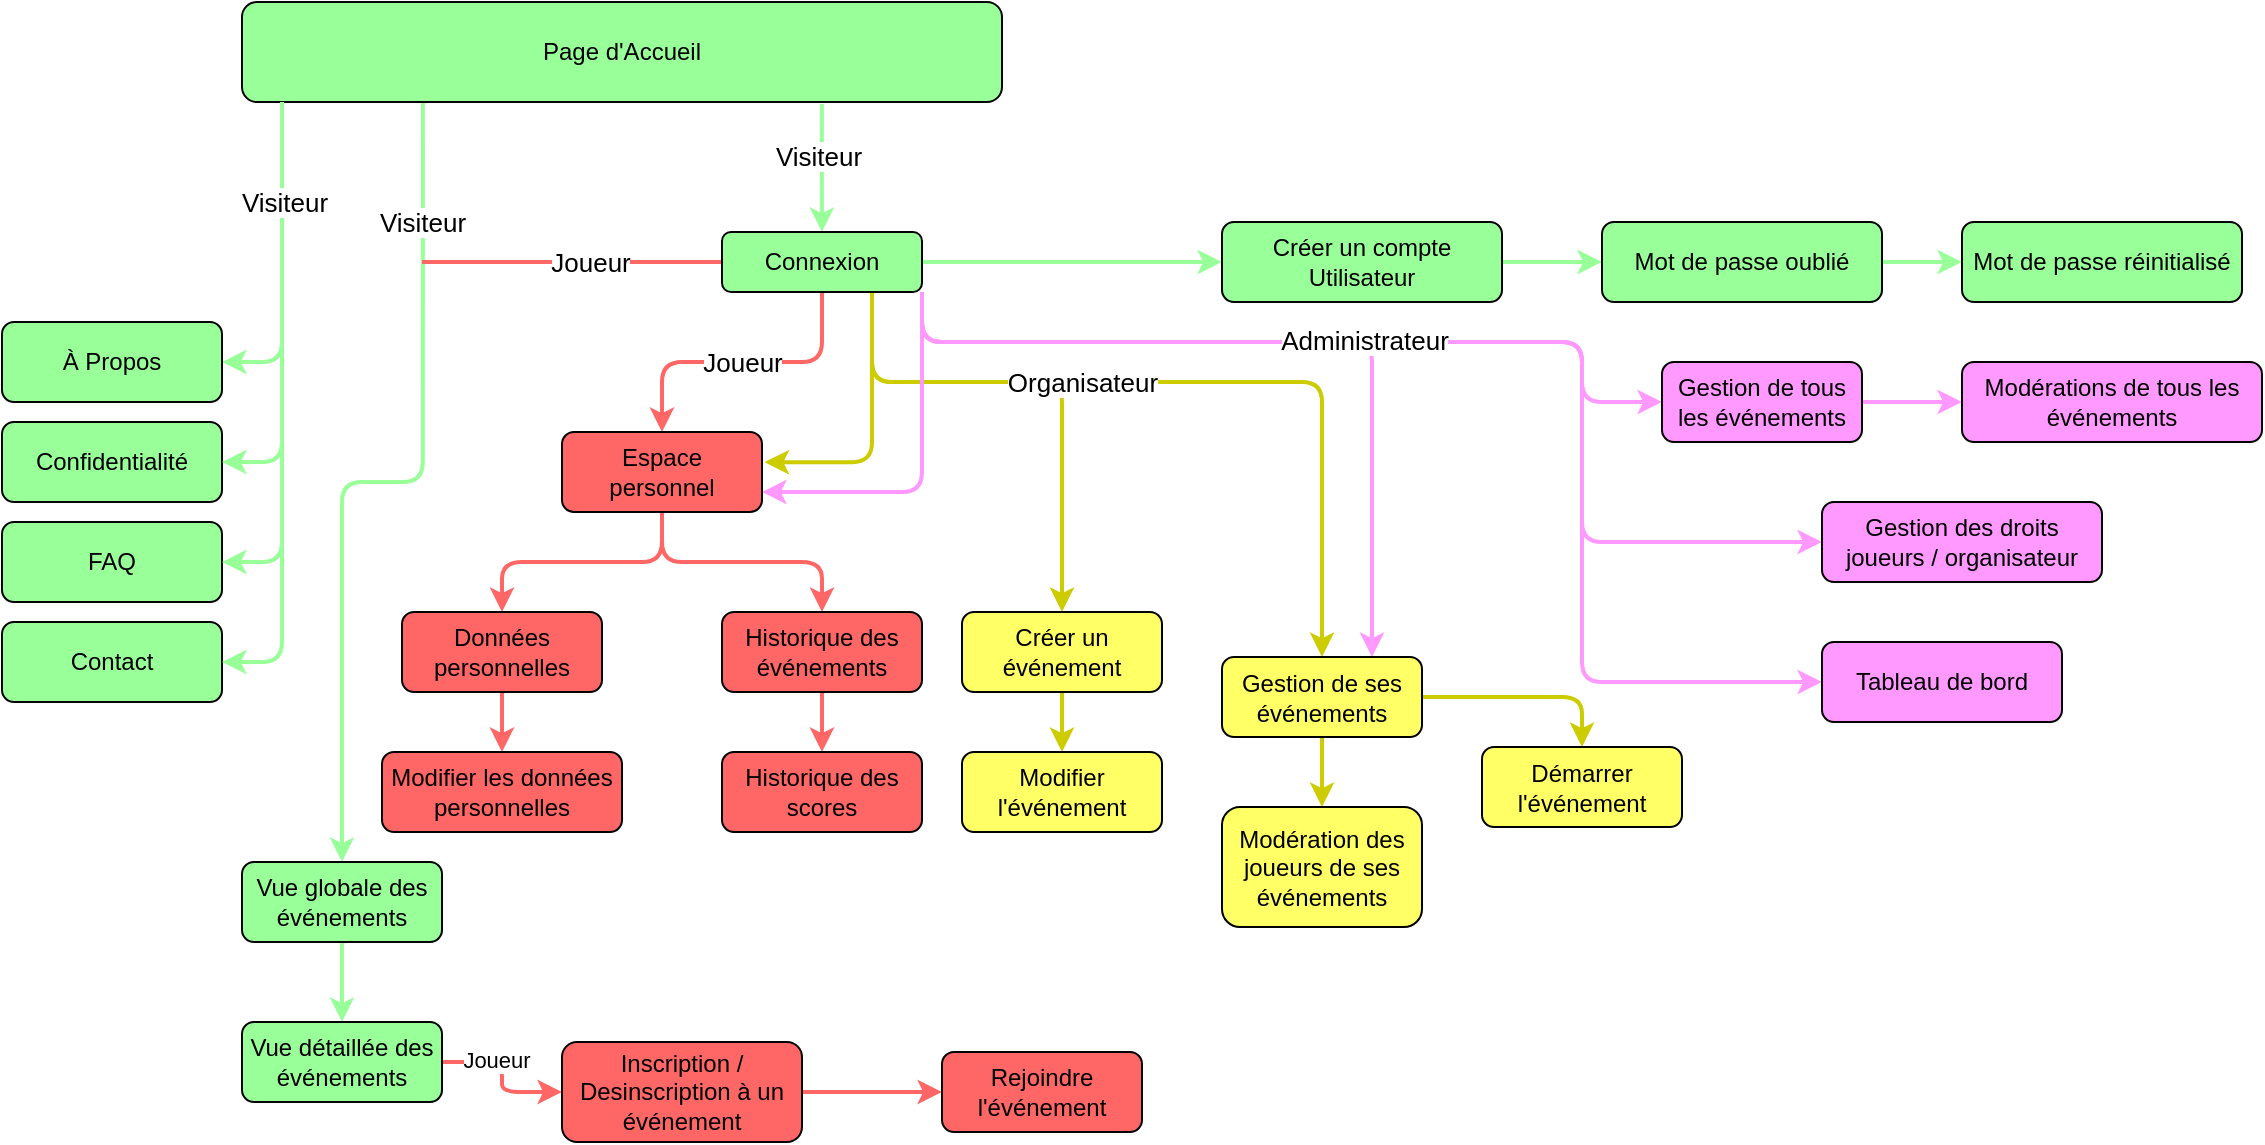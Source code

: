 <mxfile version="26.0.3">
  <diagram name="Page-1" id="fYaO_7uf7pz5zZ4xXS6A">
    <mxGraphModel dx="1434" dy="772" grid="1" gridSize="10" guides="1" tooltips="1" connect="1" arrows="1" fold="1" page="1" pageScale="1" pageWidth="827" pageHeight="1169" math="0" shadow="0">
      <root>
        <mxCell id="0" />
        <mxCell id="1" parent="0" />
        <mxCell id="9VrtbJm_BeBLOcRpWGuh-8" style="edgeStyle=orthogonalEdgeStyle;rounded=1;orthogonalLoop=1;jettySize=auto;html=1;entryX=1;entryY=0.5;entryDx=0;entryDy=0;curved=0;strokeWidth=2;strokeColor=light-dark(#99FF99,#EDEDED);" parent="1" target="9VrtbJm_BeBLOcRpWGuh-2" edge="1">
          <mxGeometry relative="1" as="geometry">
            <mxPoint x="200" y="70" as="sourcePoint" />
            <Array as="points">
              <mxPoint x="200" y="200" />
            </Array>
          </mxGeometry>
        </mxCell>
        <mxCell id="9VrtbJm_BeBLOcRpWGuh-26" style="edgeStyle=orthogonalEdgeStyle;rounded=1;orthogonalLoop=1;jettySize=auto;html=1;exitX=0.238;exitY=0.988;exitDx=0;exitDy=0;entryX=0.5;entryY=0;entryDx=0;entryDy=0;strokeColor=light-dark(#99FF99,#EDEDED);curved=0;strokeWidth=2;exitPerimeter=0;" parent="1" source="9VrtbJm_BeBLOcRpWGuh-1" target="9VrtbJm_BeBLOcRpWGuh-19" edge="1">
          <mxGeometry relative="1" as="geometry" />
        </mxCell>
        <mxCell id="9VrtbJm_BeBLOcRpWGuh-28" value="&lt;span style=&quot;font-size: 13px;&quot;&gt;Visiteur&lt;/span&gt;" style="edgeLabel;html=1;align=center;verticalAlign=middle;resizable=0;points=[];" parent="9VrtbJm_BeBLOcRpWGuh-26" vertex="1" connectable="0">
          <mxGeometry x="-0.595" y="-1" relative="1" as="geometry">
            <mxPoint y="-25" as="offset" />
          </mxGeometry>
        </mxCell>
        <mxCell id="9VrtbJm_BeBLOcRpWGuh-29" style="edgeStyle=orthogonalEdgeStyle;rounded=1;orthogonalLoop=1;jettySize=auto;html=1;exitX=0.763;exitY=1.02;exitDx=0;exitDy=0;entryX=0.5;entryY=0;entryDx=0;entryDy=0;curved=0;strokeWidth=2;strokeColor=light-dark(#99FF99,#EDEDED);exitPerimeter=0;" parent="1" source="9VrtbJm_BeBLOcRpWGuh-1" target="9VrtbJm_BeBLOcRpWGuh-15" edge="1">
          <mxGeometry relative="1" as="geometry" />
        </mxCell>
        <mxCell id="9VrtbJm_BeBLOcRpWGuh-35" value="&lt;span style=&quot;font-size: 13px;&quot;&gt;Visiteur&lt;/span&gt;" style="edgeLabel;html=1;align=center;verticalAlign=middle;resizable=0;points=[];" parent="9VrtbJm_BeBLOcRpWGuh-29" vertex="1" connectable="0">
          <mxGeometry x="-0.199" y="-2" relative="1" as="geometry">
            <mxPoint as="offset" />
          </mxGeometry>
        </mxCell>
        <mxCell id="9VrtbJm_BeBLOcRpWGuh-1" value="Page d&#39;Accueil" style="rounded=1;whiteSpace=wrap;html=1;fillColor=#99FF99;strokeColor=light-dark(#000000,#EDEDED);" parent="1" vertex="1">
          <mxGeometry x="180" y="20" width="380" height="50" as="geometry" />
        </mxCell>
        <mxCell id="9VrtbJm_BeBLOcRpWGuh-2" value="&lt;font face=&quot;Helvetica&quot; style=&quot;&quot;&gt;&lt;font style=&quot;color: rgb(0, 0, 0);&quot;&gt;À Propos&lt;/font&gt;&lt;/font&gt;" style="rounded=1;whiteSpace=wrap;html=1;fillColor=#99FF99;" parent="1" vertex="1">
          <mxGeometry x="60" y="180" width="110" height="40" as="geometry" />
        </mxCell>
        <mxCell id="9VrtbJm_BeBLOcRpWGuh-3" value="&lt;font face=&quot;Helvetica&quot; style=&quot;&quot;&gt;&lt;font style=&quot;color: rgb(0, 0, 0);&quot;&gt;Confidentialité&lt;/font&gt;&lt;/font&gt;" style="rounded=1;whiteSpace=wrap;html=1;fillColor=#99FF99;" parent="1" vertex="1">
          <mxGeometry x="60" y="230" width="110" height="40" as="geometry" />
        </mxCell>
        <mxCell id="9VrtbJm_BeBLOcRpWGuh-4" value="&lt;font face=&quot;Helvetica&quot; style=&quot;&quot;&gt;&lt;font style=&quot;color: rgb(0, 0, 0);&quot;&gt;FAQ&lt;/font&gt;&lt;/font&gt;" style="rounded=1;whiteSpace=wrap;html=1;fillColor=#99FF99;" parent="1" vertex="1">
          <mxGeometry x="60" y="280" width="110" height="40" as="geometry" />
        </mxCell>
        <mxCell id="9VrtbJm_BeBLOcRpWGuh-5" value="&lt;font face=&quot;Helvetica&quot; style=&quot;&quot;&gt;&lt;font style=&quot;color: rgb(0, 0, 0);&quot;&gt;Contact&lt;/font&gt;&lt;/font&gt;" style="rounded=1;whiteSpace=wrap;html=1;fillColor=#99FF99;" parent="1" vertex="1">
          <mxGeometry x="60" y="330" width="110" height="40" as="geometry" />
        </mxCell>
        <mxCell id="9VrtbJm_BeBLOcRpWGuh-9" style="edgeStyle=orthogonalEdgeStyle;rounded=1;orthogonalLoop=1;jettySize=auto;html=1;entryX=1;entryY=0.5;entryDx=0;entryDy=0;curved=0;strokeWidth=2;strokeColor=light-dark(#99FF99,#EDEDED);" parent="1" target="9VrtbJm_BeBLOcRpWGuh-3" edge="1">
          <mxGeometry relative="1" as="geometry">
            <mxPoint x="200" y="70" as="sourcePoint" />
            <mxPoint x="220" y="330" as="targetPoint" />
            <Array as="points">
              <mxPoint x="200" y="70" />
              <mxPoint x="200" y="250" />
            </Array>
          </mxGeometry>
        </mxCell>
        <mxCell id="9VrtbJm_BeBLOcRpWGuh-10" style="edgeStyle=orthogonalEdgeStyle;rounded=1;orthogonalLoop=1;jettySize=auto;html=1;entryX=1;entryY=0.5;entryDx=0;entryDy=0;curved=0;strokeWidth=2;strokeColor=light-dark(#99FF99,#EDEDED);" parent="1" edge="1">
          <mxGeometry relative="1" as="geometry">
            <mxPoint x="200" y="70" as="sourcePoint" />
            <mxPoint x="170" y="300" as="targetPoint" />
            <Array as="points">
              <mxPoint x="200" y="100" />
              <mxPoint x="200" y="300" />
            </Array>
          </mxGeometry>
        </mxCell>
        <mxCell id="9VrtbJm_BeBLOcRpWGuh-13" style="edgeStyle=orthogonalEdgeStyle;rounded=1;orthogonalLoop=1;jettySize=auto;html=1;entryX=1;entryY=0.5;entryDx=0;entryDy=0;curved=0;strokeWidth=2;strokeColor=light-dark(#99FF99,#EDEDED);" parent="1" target="9VrtbJm_BeBLOcRpWGuh-5" edge="1">
          <mxGeometry relative="1" as="geometry">
            <mxPoint x="200" y="70" as="sourcePoint" />
            <mxPoint x="220" y="330" as="targetPoint" />
            <Array as="points">
              <mxPoint x="200" y="350" />
            </Array>
          </mxGeometry>
        </mxCell>
        <mxCell id="9VrtbJm_BeBLOcRpWGuh-14" value="&lt;font style=&quot;font-size: 13px; color: rgb(0, 0, 0);&quot;&gt;Visiteur&lt;/font&gt;" style="edgeLabel;html=1;align=center;verticalAlign=middle;resizable=0;points=[];" parent="9VrtbJm_BeBLOcRpWGuh-13" vertex="1" connectable="0">
          <mxGeometry x="-0.671" y="1" relative="1" as="geometry">
            <mxPoint y="-1" as="offset" />
          </mxGeometry>
        </mxCell>
        <mxCell id="9VrtbJm_BeBLOcRpWGuh-30" style="edgeStyle=orthogonalEdgeStyle;rounded=1;orthogonalLoop=1;jettySize=auto;html=1;exitX=1;exitY=0.5;exitDx=0;exitDy=0;entryX=0;entryY=0.5;entryDx=0;entryDy=0;curved=0;strokeWidth=2;strokeColor=light-dark(#99FF99,#EDEDED);" parent="1" source="9VrtbJm_BeBLOcRpWGuh-15" target="9VrtbJm_BeBLOcRpWGuh-16" edge="1">
          <mxGeometry relative="1" as="geometry" />
        </mxCell>
        <mxCell id="9VrtbJm_BeBLOcRpWGuh-36" style="edgeStyle=orthogonalEdgeStyle;rounded=1;orthogonalLoop=1;jettySize=auto;html=1;exitX=0;exitY=0.5;exitDx=0;exitDy=0;endArrow=none;endFill=0;strokeWidth=2;strokeColor=light-dark(#FF6666,#EDEDED);curved=0;" parent="1" source="9VrtbJm_BeBLOcRpWGuh-15" edge="1">
          <mxGeometry relative="1" as="geometry">
            <mxPoint x="270" y="150" as="targetPoint" />
          </mxGeometry>
        </mxCell>
        <mxCell id="9VrtbJm_BeBLOcRpWGuh-37" value="&lt;font style=&quot;font-size: 13px;&quot;&gt;Joueur&lt;/font&gt;" style="edgeLabel;html=1;align=center;verticalAlign=middle;resizable=0;points=[];" parent="9VrtbJm_BeBLOcRpWGuh-36" vertex="1" connectable="0">
          <mxGeometry x="-0.118" relative="1" as="geometry">
            <mxPoint as="offset" />
          </mxGeometry>
        </mxCell>
        <mxCell id="9VrtbJm_BeBLOcRpWGuh-38" style="edgeStyle=orthogonalEdgeStyle;rounded=1;orthogonalLoop=1;jettySize=auto;html=1;exitX=0.5;exitY=1;exitDx=0;exitDy=0;curved=0;strokeWidth=2;strokeColor=light-dark(#FF6666,#EDEDED);" parent="1" source="9VrtbJm_BeBLOcRpWGuh-15" target="9VrtbJm_BeBLOcRpWGuh-21" edge="1">
          <mxGeometry relative="1" as="geometry" />
        </mxCell>
        <mxCell id="Kj-AdhLOG5Nk-TtttrbX-4" value="&lt;font style=&quot;font-size: 13px;&quot;&gt;Joueur&lt;/font&gt;" style="edgeLabel;html=1;align=center;verticalAlign=middle;resizable=0;points=[];" vertex="1" connectable="0" parent="9VrtbJm_BeBLOcRpWGuh-38">
          <mxGeometry x="-0.413" y="-1" relative="1" as="geometry">
            <mxPoint x="-31" y="1" as="offset" />
          </mxGeometry>
        </mxCell>
        <mxCell id="9VrtbJm_BeBLOcRpWGuh-55" style="edgeStyle=orthogonalEdgeStyle;rounded=1;orthogonalLoop=1;jettySize=auto;html=1;exitX=0.75;exitY=1;exitDx=0;exitDy=0;entryX=0.5;entryY=0;entryDx=0;entryDy=0;curved=0;strokeWidth=2;strokeColor=#CCCC00;" parent="1" source="9VrtbJm_BeBLOcRpWGuh-15" target="9VrtbJm_BeBLOcRpWGuh-54" edge="1">
          <mxGeometry relative="1" as="geometry">
            <Array as="points">
              <mxPoint x="495" y="210" />
              <mxPoint x="720" y="210" />
            </Array>
          </mxGeometry>
        </mxCell>
        <mxCell id="9VrtbJm_BeBLOcRpWGuh-61" style="edgeStyle=orthogonalEdgeStyle;rounded=1;orthogonalLoop=1;jettySize=auto;html=1;exitX=0.75;exitY=1;exitDx=0;exitDy=0;entryX=0.5;entryY=0;entryDx=0;entryDy=0;strokeWidth=2;curved=0;strokeColor=#CCCC00;" parent="1" source="9VrtbJm_BeBLOcRpWGuh-15" target="9VrtbJm_BeBLOcRpWGuh-47" edge="1">
          <mxGeometry relative="1" as="geometry">
            <Array as="points">
              <mxPoint x="495" y="210" />
              <mxPoint x="590" y="210" />
            </Array>
          </mxGeometry>
        </mxCell>
        <mxCell id="9VrtbJm_BeBLOcRpWGuh-62" value="&lt;font style=&quot;font-size: 13px;&quot;&gt;Organisateur&lt;/font&gt;" style="edgeLabel;html=1;align=center;verticalAlign=middle;resizable=0;points=[];" parent="9VrtbJm_BeBLOcRpWGuh-61" vertex="1" connectable="0">
          <mxGeometry x="0.082" relative="1" as="geometry">
            <mxPoint x="12" as="offset" />
          </mxGeometry>
        </mxCell>
        <mxCell id="9VrtbJm_BeBLOcRpWGuh-63" style="edgeStyle=orthogonalEdgeStyle;rounded=1;orthogonalLoop=1;jettySize=auto;html=1;exitX=0.75;exitY=1;exitDx=0;exitDy=0;curved=0;strokeWidth=2;strokeColor=#CCCC00;entryX=1.013;entryY=0.377;entryDx=0;entryDy=0;entryPerimeter=0;" parent="1" source="9VrtbJm_BeBLOcRpWGuh-15" target="9VrtbJm_BeBLOcRpWGuh-21" edge="1">
          <mxGeometry relative="1" as="geometry">
            <Array as="points">
              <mxPoint x="495" y="250" />
            </Array>
            <mxPoint x="510" y="250" as="targetPoint" />
          </mxGeometry>
        </mxCell>
        <mxCell id="9VrtbJm_BeBLOcRpWGuh-66" style="edgeStyle=orthogonalEdgeStyle;rounded=1;orthogonalLoop=1;jettySize=auto;html=1;exitX=1;exitY=1;exitDx=0;exitDy=0;entryX=0;entryY=0.5;entryDx=0;entryDy=0;strokeWidth=2;curved=0;strokeColor=#FF99FF;" parent="1" source="9VrtbJm_BeBLOcRpWGuh-15" target="9VrtbJm_BeBLOcRpWGuh-65" edge="1">
          <mxGeometry relative="1" as="geometry">
            <Array as="points">
              <mxPoint x="520" y="190" />
              <mxPoint x="850" y="190" />
              <mxPoint x="850" y="220" />
            </Array>
          </mxGeometry>
        </mxCell>
        <mxCell id="9VrtbJm_BeBLOcRpWGuh-73" style="edgeStyle=orthogonalEdgeStyle;rounded=1;orthogonalLoop=1;jettySize=auto;html=1;exitX=1;exitY=1;exitDx=0;exitDy=0;entryX=0;entryY=0.5;entryDx=0;entryDy=0;strokeWidth=2;curved=0;strokeColor=#FF99FF;" parent="1" source="9VrtbJm_BeBLOcRpWGuh-15" target="9VrtbJm_BeBLOcRpWGuh-70" edge="1">
          <mxGeometry relative="1" as="geometry">
            <Array as="points">
              <mxPoint x="520" y="190" />
              <mxPoint x="850" y="190" />
              <mxPoint x="850" y="290" />
            </Array>
          </mxGeometry>
        </mxCell>
        <mxCell id="9VrtbJm_BeBLOcRpWGuh-74" style="edgeStyle=orthogonalEdgeStyle;rounded=1;orthogonalLoop=1;jettySize=auto;html=1;exitX=1;exitY=1;exitDx=0;exitDy=0;entryX=0;entryY=0.5;entryDx=0;entryDy=0;strokeWidth=2;curved=0;strokeColor=#FF99FF;" parent="1" source="9VrtbJm_BeBLOcRpWGuh-15" target="9VrtbJm_BeBLOcRpWGuh-71" edge="1">
          <mxGeometry relative="1" as="geometry">
            <Array as="points">
              <mxPoint x="520" y="190" />
              <mxPoint x="850" y="190" />
              <mxPoint x="850" y="360" />
            </Array>
          </mxGeometry>
        </mxCell>
        <mxCell id="9VrtbJm_BeBLOcRpWGuh-75" style="edgeStyle=orthogonalEdgeStyle;rounded=1;orthogonalLoop=1;jettySize=auto;html=1;exitX=1;exitY=1;exitDx=0;exitDy=0;entryX=0.75;entryY=0;entryDx=0;entryDy=0;strokeWidth=2;curved=0;strokeColor=#FF99FF;" parent="1" source="9VrtbJm_BeBLOcRpWGuh-15" target="9VrtbJm_BeBLOcRpWGuh-54" edge="1">
          <mxGeometry relative="1" as="geometry">
            <Array as="points">
              <mxPoint x="520" y="190" />
              <mxPoint x="745" y="190" />
            </Array>
          </mxGeometry>
        </mxCell>
        <mxCell id="9VrtbJm_BeBLOcRpWGuh-77" value="&lt;font style=&quot;font-size: 13px;&quot;&gt;Administrateur&lt;/font&gt;" style="edgeLabel;html=1;align=center;verticalAlign=middle;resizable=0;points=[];" parent="9VrtbJm_BeBLOcRpWGuh-75" vertex="1" connectable="0">
          <mxGeometry x="-0.09" y="1" relative="1" as="geometry">
            <mxPoint x="60" as="offset" />
          </mxGeometry>
        </mxCell>
        <mxCell id="Kj-AdhLOG5Nk-TtttrbX-5" style="edgeStyle=orthogonalEdgeStyle;rounded=1;orthogonalLoop=1;jettySize=auto;html=1;exitX=1;exitY=1;exitDx=0;exitDy=0;entryX=1;entryY=0.75;entryDx=0;entryDy=0;curved=0;strokeWidth=2;strokeColor=#FF99FF;" edge="1" parent="1" source="9VrtbJm_BeBLOcRpWGuh-15" target="9VrtbJm_BeBLOcRpWGuh-21">
          <mxGeometry relative="1" as="geometry" />
        </mxCell>
        <mxCell id="9VrtbJm_BeBLOcRpWGuh-15" value="Connexion" style="rounded=1;whiteSpace=wrap;html=1;fillColor=#99FF99;shadow=0;glass=0;strokeColor=default;" parent="1" vertex="1">
          <mxGeometry x="420" y="135" width="100" height="30" as="geometry" />
        </mxCell>
        <mxCell id="9VrtbJm_BeBLOcRpWGuh-32" style="edgeStyle=orthogonalEdgeStyle;rounded=1;orthogonalLoop=1;jettySize=auto;html=1;entryX=0;entryY=0.5;entryDx=0;entryDy=0;curved=0;strokeColor=light-dark(#99FF99,#EDEDED);strokeWidth=2;" parent="1" source="9VrtbJm_BeBLOcRpWGuh-16" target="9VrtbJm_BeBLOcRpWGuh-17" edge="1">
          <mxGeometry relative="1" as="geometry" />
        </mxCell>
        <mxCell id="9VrtbJm_BeBLOcRpWGuh-16" value="Créer un compte Utilisateur" style="rounded=1;whiteSpace=wrap;html=1;fillColor=#99FF99;shadow=0;glass=0;" parent="1" vertex="1">
          <mxGeometry x="670" y="130" width="140" height="40" as="geometry" />
        </mxCell>
        <mxCell id="9VrtbJm_BeBLOcRpWGuh-33" style="edgeStyle=orthogonalEdgeStyle;rounded=1;orthogonalLoop=1;jettySize=auto;html=1;exitX=1;exitY=0.5;exitDx=0;exitDy=0;entryX=0;entryY=0.5;entryDx=0;entryDy=0;strokeColor=light-dark(#99FF99,#EDEDED);curved=0;strokeWidth=2;" parent="1" source="9VrtbJm_BeBLOcRpWGuh-17" target="9VrtbJm_BeBLOcRpWGuh-18" edge="1">
          <mxGeometry relative="1" as="geometry" />
        </mxCell>
        <mxCell id="9VrtbJm_BeBLOcRpWGuh-17" value="Mot de passe oublié" style="rounded=1;whiteSpace=wrap;html=1;fillColor=#99FF99;shadow=0;glass=0;" parent="1" vertex="1">
          <mxGeometry x="860" y="130" width="140" height="40" as="geometry" />
        </mxCell>
        <mxCell id="9VrtbJm_BeBLOcRpWGuh-18" value="Mot de passe réinitialisé" style="rounded=1;whiteSpace=wrap;html=1;fillColor=#99FF99;shadow=0;glass=0;" parent="1" vertex="1">
          <mxGeometry x="1040" y="130" width="140" height="40" as="geometry" />
        </mxCell>
        <mxCell id="9VrtbJm_BeBLOcRpWGuh-27" style="edgeStyle=orthogonalEdgeStyle;rounded=1;orthogonalLoop=1;jettySize=auto;html=1;exitX=0.5;exitY=1;exitDx=0;exitDy=0;curved=0;strokeWidth=2;strokeColor=light-dark(#99FF99,#EDEDED);" parent="1" source="9VrtbJm_BeBLOcRpWGuh-19" target="9VrtbJm_BeBLOcRpWGuh-20" edge="1">
          <mxGeometry relative="1" as="geometry" />
        </mxCell>
        <mxCell id="9VrtbJm_BeBLOcRpWGuh-19" value="Vue globale des événements" style="rounded=1;whiteSpace=wrap;html=1;fillColor=#99FF99;shadow=0;glass=0;" parent="1" vertex="1">
          <mxGeometry x="180" y="450" width="100" height="40" as="geometry" />
        </mxCell>
        <mxCell id="9VrtbJm_BeBLOcRpWGuh-45" style="edgeStyle=orthogonalEdgeStyle;rounded=1;orthogonalLoop=1;jettySize=auto;html=1;exitX=1;exitY=0.5;exitDx=0;exitDy=0;entryX=0;entryY=0.5;entryDx=0;entryDy=0;curved=0;strokeWidth=2;strokeColor=light-dark(#FF6666,#EDEDED);" parent="1" source="9VrtbJm_BeBLOcRpWGuh-20" target="9VrtbJm_BeBLOcRpWGuh-43" edge="1">
          <mxGeometry relative="1" as="geometry" />
        </mxCell>
        <mxCell id="9VrtbJm_BeBLOcRpWGuh-52" value="Joueur" style="edgeLabel;html=1;align=center;verticalAlign=middle;resizable=0;points=[];" parent="9VrtbJm_BeBLOcRpWGuh-45" vertex="1" connectable="0">
          <mxGeometry x="-0.283" y="1" relative="1" as="geometry">
            <mxPoint as="offset" />
          </mxGeometry>
        </mxCell>
        <mxCell id="9VrtbJm_BeBLOcRpWGuh-20" value="Vue détaillée des événements" style="rounded=1;whiteSpace=wrap;html=1;fillColor=#99FF99;shadow=0;glass=0;" parent="1" vertex="1">
          <mxGeometry x="180" y="530" width="100" height="40" as="geometry" />
        </mxCell>
        <mxCell id="9VrtbJm_BeBLOcRpWGuh-39" style="edgeStyle=orthogonalEdgeStyle;rounded=1;orthogonalLoop=1;jettySize=auto;html=1;exitX=0.5;exitY=1;exitDx=0;exitDy=0;entryX=0.5;entryY=0;entryDx=0;entryDy=0;strokeWidth=2;curved=0;strokeColor=light-dark(#FF6666,#EDEDED);" parent="1" source="9VrtbJm_BeBLOcRpWGuh-21" target="9VrtbJm_BeBLOcRpWGuh-22" edge="1">
          <mxGeometry relative="1" as="geometry" />
        </mxCell>
        <mxCell id="9VrtbJm_BeBLOcRpWGuh-40" style="edgeStyle=orthogonalEdgeStyle;rounded=1;orthogonalLoop=1;jettySize=auto;html=1;exitX=0.5;exitY=1;exitDx=0;exitDy=0;strokeWidth=2;curved=0;strokeColor=light-dark(#FF6666,#EDEDED);" parent="1" source="9VrtbJm_BeBLOcRpWGuh-21" target="9VrtbJm_BeBLOcRpWGuh-23" edge="1">
          <mxGeometry relative="1" as="geometry" />
        </mxCell>
        <mxCell id="9VrtbJm_BeBLOcRpWGuh-21" value="Espace&lt;div&gt;personnel&lt;/div&gt;" style="rounded=1;whiteSpace=wrap;html=1;fillColor=#FF6666;shadow=0;glass=0;" parent="1" vertex="1">
          <mxGeometry x="340" y="235" width="100" height="40" as="geometry" />
        </mxCell>
        <mxCell id="9VrtbJm_BeBLOcRpWGuh-41" style="edgeStyle=orthogonalEdgeStyle;rounded=1;orthogonalLoop=1;jettySize=auto;html=1;exitX=0.5;exitY=1;exitDx=0;exitDy=0;entryX=0.5;entryY=0;entryDx=0;entryDy=0;strokeWidth=2;curved=0;strokeColor=light-dark(#FF6666,#EDEDED);" parent="1" source="9VrtbJm_BeBLOcRpWGuh-22" target="9VrtbJm_BeBLOcRpWGuh-24" edge="1">
          <mxGeometry relative="1" as="geometry" />
        </mxCell>
        <mxCell id="9VrtbJm_BeBLOcRpWGuh-22" value="Données personnelles" style="rounded=1;whiteSpace=wrap;html=1;fillColor=#FF6666;shadow=0;glass=0;" parent="1" vertex="1">
          <mxGeometry x="260" y="325" width="100" height="40" as="geometry" />
        </mxCell>
        <mxCell id="9VrtbJm_BeBLOcRpWGuh-42" style="edgeStyle=orthogonalEdgeStyle;rounded=1;orthogonalLoop=1;jettySize=auto;html=1;exitX=0.5;exitY=1;exitDx=0;exitDy=0;strokeWidth=2;curved=0;strokeColor=light-dark(#FF6666,#EDEDED);" parent="1" source="9VrtbJm_BeBLOcRpWGuh-23" target="9VrtbJm_BeBLOcRpWGuh-25" edge="1">
          <mxGeometry relative="1" as="geometry" />
        </mxCell>
        <mxCell id="9VrtbJm_BeBLOcRpWGuh-23" value="Historique des événements" style="rounded=1;whiteSpace=wrap;html=1;fillColor=#FF6666;shadow=0;glass=0;" parent="1" vertex="1">
          <mxGeometry x="420" y="325" width="100" height="40" as="geometry" />
        </mxCell>
        <mxCell id="9VrtbJm_BeBLOcRpWGuh-24" value="Modifier les données personnelles" style="rounded=1;whiteSpace=wrap;html=1;fillColor=#FF6666;shadow=0;glass=0;" parent="1" vertex="1">
          <mxGeometry x="250" y="395" width="120" height="40" as="geometry" />
        </mxCell>
        <mxCell id="9VrtbJm_BeBLOcRpWGuh-25" value="Historique des scores" style="rounded=1;whiteSpace=wrap;html=1;fillColor=#FF6666;shadow=0;glass=0;" parent="1" vertex="1">
          <mxGeometry x="420" y="395" width="100" height="40" as="geometry" />
        </mxCell>
        <mxCell id="9VrtbJm_BeBLOcRpWGuh-46" style="edgeStyle=orthogonalEdgeStyle;rounded=1;orthogonalLoop=1;jettySize=auto;html=1;exitX=1;exitY=0.5;exitDx=0;exitDy=0;entryX=0;entryY=0.5;entryDx=0;entryDy=0;curved=0;strokeWidth=2;strokeColor=light-dark(#FF6666,#EDEDED);" parent="1" source="9VrtbJm_BeBLOcRpWGuh-43" target="9VrtbJm_BeBLOcRpWGuh-44" edge="1">
          <mxGeometry relative="1" as="geometry" />
        </mxCell>
        <mxCell id="9VrtbJm_BeBLOcRpWGuh-43" value="Inscription / Desinscription à un événement" style="rounded=1;whiteSpace=wrap;html=1;fillColor=#FF6666;shadow=0;glass=0;" parent="1" vertex="1">
          <mxGeometry x="340" y="540" width="120" height="50" as="geometry" />
        </mxCell>
        <mxCell id="9VrtbJm_BeBLOcRpWGuh-44" value="Rejoindre l&#39;événement" style="rounded=1;whiteSpace=wrap;html=1;fillColor=#FF6666;shadow=0;glass=0;" parent="1" vertex="1">
          <mxGeometry x="530" y="545" width="100" height="40" as="geometry" />
        </mxCell>
        <mxCell id="9VrtbJm_BeBLOcRpWGuh-50" style="edgeStyle=orthogonalEdgeStyle;rounded=1;orthogonalLoop=1;jettySize=auto;html=1;exitX=0.5;exitY=1;exitDx=0;exitDy=0;entryX=0.5;entryY=0;entryDx=0;entryDy=0;strokeWidth=2;curved=0;strokeColor=#CCCC00;" parent="1" source="9VrtbJm_BeBLOcRpWGuh-47" target="9VrtbJm_BeBLOcRpWGuh-48" edge="1">
          <mxGeometry relative="1" as="geometry" />
        </mxCell>
        <mxCell id="9VrtbJm_BeBLOcRpWGuh-47" value="Créer un événement" style="rounded=1;whiteSpace=wrap;html=1;fillColor=#FFFF66;shadow=0;glass=0;" parent="1" vertex="1">
          <mxGeometry x="540" y="325" width="100" height="40" as="geometry" />
        </mxCell>
        <mxCell id="9VrtbJm_BeBLOcRpWGuh-48" value="Modifier l&#39;événement" style="rounded=1;whiteSpace=wrap;html=1;fillColor=#FFFF66;shadow=0;glass=0;" parent="1" vertex="1">
          <mxGeometry x="540" y="395" width="100" height="40" as="geometry" />
        </mxCell>
        <mxCell id="9VrtbJm_BeBLOcRpWGuh-59" style="edgeStyle=orthogonalEdgeStyle;rounded=1;orthogonalLoop=1;jettySize=auto;html=1;exitX=1;exitY=0.5;exitDx=0;exitDy=0;entryX=0.5;entryY=0;entryDx=0;entryDy=0;curved=0;strokeWidth=2;strokeColor=#CCCC00;" parent="1" source="9VrtbJm_BeBLOcRpWGuh-54" target="9VrtbJm_BeBLOcRpWGuh-58" edge="1">
          <mxGeometry relative="1" as="geometry" />
        </mxCell>
        <mxCell id="9VrtbJm_BeBLOcRpWGuh-60" style="edgeStyle=orthogonalEdgeStyle;rounded=1;orthogonalLoop=1;jettySize=auto;html=1;exitX=0.5;exitY=1;exitDx=0;exitDy=0;entryX=0.5;entryY=0;entryDx=0;entryDy=0;curved=0;strokeWidth=2;strokeColor=#CCCC00;" parent="1" source="9VrtbJm_BeBLOcRpWGuh-54" target="9VrtbJm_BeBLOcRpWGuh-57" edge="1">
          <mxGeometry relative="1" as="geometry" />
        </mxCell>
        <mxCell id="9VrtbJm_BeBLOcRpWGuh-54" value="Gestion de ses événements" style="rounded=1;whiteSpace=wrap;html=1;fillColor=#FFFF66;shadow=0;glass=0;" parent="1" vertex="1">
          <mxGeometry x="670" y="347.5" width="100" height="40" as="geometry" />
        </mxCell>
        <mxCell id="9VrtbJm_BeBLOcRpWGuh-57" value="Modération des joueurs de ses événements" style="rounded=1;whiteSpace=wrap;html=1;fillColor=#FFFF66;shadow=0;glass=0;" parent="1" vertex="1">
          <mxGeometry x="670" y="422.5" width="100" height="60" as="geometry" />
        </mxCell>
        <mxCell id="9VrtbJm_BeBLOcRpWGuh-58" value="Démarrer l&#39;événement" style="rounded=1;whiteSpace=wrap;html=1;fillColor=#FFFF66;shadow=0;glass=0;" parent="1" vertex="1">
          <mxGeometry x="800" y="392.5" width="100" height="40" as="geometry" />
        </mxCell>
        <mxCell id="9VrtbJm_BeBLOcRpWGuh-72" style="edgeStyle=orthogonalEdgeStyle;rounded=1;orthogonalLoop=1;jettySize=auto;html=1;exitX=1;exitY=0.5;exitDx=0;exitDy=0;entryX=0;entryY=0.5;entryDx=0;entryDy=0;strokeWidth=2;curved=0;strokeColor=#FF99FF;" parent="1" source="9VrtbJm_BeBLOcRpWGuh-65" target="9VrtbJm_BeBLOcRpWGuh-69" edge="1">
          <mxGeometry relative="1" as="geometry" />
        </mxCell>
        <mxCell id="9VrtbJm_BeBLOcRpWGuh-65" value="Gestion de tous les événements" style="rounded=1;whiteSpace=wrap;html=1;fillColor=#FF99FF;shadow=0;glass=0;" parent="1" vertex="1">
          <mxGeometry x="890" y="200" width="100" height="40" as="geometry" />
        </mxCell>
        <mxCell id="9VrtbJm_BeBLOcRpWGuh-69" value="Modérations de tous les événements" style="rounded=1;whiteSpace=wrap;html=1;fillColor=#FF99FF;shadow=0;glass=0;" parent="1" vertex="1">
          <mxGeometry x="1040" y="200" width="150" height="40" as="geometry" />
        </mxCell>
        <mxCell id="9VrtbJm_BeBLOcRpWGuh-70" value="Gestion des droits joueurs / organisateur" style="rounded=1;whiteSpace=wrap;html=1;fillColor=#FF99FF;shadow=0;glass=0;" parent="1" vertex="1">
          <mxGeometry x="970" y="270" width="140" height="40" as="geometry" />
        </mxCell>
        <mxCell id="9VrtbJm_BeBLOcRpWGuh-71" value="Tableau de bord" style="rounded=1;whiteSpace=wrap;html=1;fillColor=#FF99FF;shadow=0;glass=0;" parent="1" vertex="1">
          <mxGeometry x="970" y="340" width="120" height="40" as="geometry" />
        </mxCell>
      </root>
    </mxGraphModel>
  </diagram>
</mxfile>

